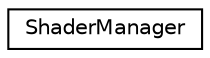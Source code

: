 digraph "Graphical Class Hierarchy"
{
  edge [fontname="Helvetica",fontsize="10",labelfontname="Helvetica",labelfontsize="10"];
  node [fontname="Helvetica",fontsize="10",shape=record];
  rankdir="LR";
  Node1 [label="ShaderManager",height=0.2,width=0.4,color="black", fillcolor="white", style="filled",URL="$d2/d24/class_shader_manager.html",tooltip="Still work in progress class to manage shaders. "];
}
